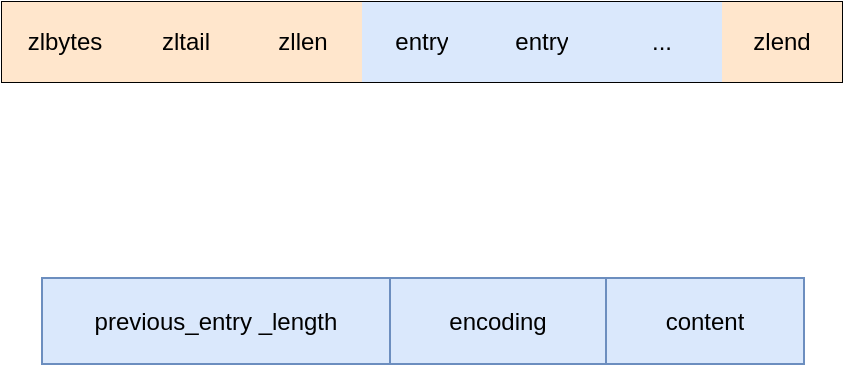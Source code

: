 <mxfile version="15.4.0" type="device"><diagram id="_Os2OOeE7a7N7lWUqL3C" name="Page-1"><mxGraphModel dx="946" dy="623" grid="0" gridSize="10" guides="0" tooltips="1" connect="1" arrows="1" fold="1" page="1" pageScale="1" pageWidth="827" pageHeight="1169" math="0" shadow="0"><root><mxCell id="0"/><mxCell id="1" parent="0"/><mxCell id="vOs9aeOP7bZvGyliyJ-1-1" value="" style="shape=table;html=1;whiteSpace=wrap;startSize=0;container=1;collapsible=0;childLayout=tableLayout;" parent="1" vertex="1"><mxGeometry x="120" y="280" width="420" height="40" as="geometry"/></mxCell><mxCell id="vOs9aeOP7bZvGyliyJ-1-2" value="" style="shape=partialRectangle;html=1;whiteSpace=wrap;collapsible=0;dropTarget=0;pointerEvents=0;fillColor=none;top=0;left=0;bottom=0;right=0;points=[[0,0.5],[1,0.5]];portConstraint=eastwest;" parent="vOs9aeOP7bZvGyliyJ-1-1" vertex="1"><mxGeometry width="420" height="40" as="geometry"/></mxCell><mxCell id="vOs9aeOP7bZvGyliyJ-1-3" value="zlbytes" style="shape=partialRectangle;html=1;whiteSpace=wrap;connectable=0;fillColor=#ffe6cc;top=0;left=0;bottom=0;right=0;overflow=hidden;strokeColor=#d79b00;" parent="vOs9aeOP7bZvGyliyJ-1-2" vertex="1"><mxGeometry width="63" height="40" as="geometry"><mxRectangle width="63" height="40" as="alternateBounds"/></mxGeometry></mxCell><mxCell id="vOs9aeOP7bZvGyliyJ-1-4" value="zltail" style="shape=partialRectangle;html=1;whiteSpace=wrap;connectable=0;fillColor=#ffe6cc;top=0;left=0;bottom=0;right=0;overflow=hidden;strokeColor=#d79b00;" parent="vOs9aeOP7bZvGyliyJ-1-2" vertex="1"><mxGeometry x="63" width="58" height="40" as="geometry"><mxRectangle width="58" height="40" as="alternateBounds"/></mxGeometry></mxCell><mxCell id="vOs9aeOP7bZvGyliyJ-1-5" value="zllen" style="shape=partialRectangle;html=1;whiteSpace=wrap;connectable=0;fillColor=#ffe6cc;top=0;left=0;bottom=0;right=0;overflow=hidden;strokeColor=#d79b00;" parent="vOs9aeOP7bZvGyliyJ-1-2" vertex="1"><mxGeometry x="121" width="59" height="40" as="geometry"><mxRectangle width="59" height="40" as="alternateBounds"/></mxGeometry></mxCell><mxCell id="vOs9aeOP7bZvGyliyJ-1-14" value="entry" style="shape=partialRectangle;html=1;whiteSpace=wrap;connectable=0;fillColor=#dae8fc;top=0;left=0;bottom=0;right=0;overflow=hidden;strokeColor=#6c8ebf;" parent="vOs9aeOP7bZvGyliyJ-1-2" vertex="1"><mxGeometry x="180" width="60" height="40" as="geometry"><mxRectangle width="60" height="40" as="alternateBounds"/></mxGeometry></mxCell><mxCell id="vOs9aeOP7bZvGyliyJ-1-17" value="entry" style="shape=partialRectangle;html=1;whiteSpace=wrap;connectable=0;fillColor=#dae8fc;top=0;left=0;bottom=0;right=0;overflow=hidden;strokeColor=#6c8ebf;" parent="vOs9aeOP7bZvGyliyJ-1-2" vertex="1"><mxGeometry x="240" width="60" height="40" as="geometry"><mxRectangle width="60" height="40" as="alternateBounds"/></mxGeometry></mxCell><mxCell id="vOs9aeOP7bZvGyliyJ-1-20" value="..." style="shape=partialRectangle;html=1;whiteSpace=wrap;connectable=0;fillColor=#dae8fc;top=0;left=0;bottom=0;right=0;overflow=hidden;strokeColor=#6c8ebf;" parent="vOs9aeOP7bZvGyliyJ-1-2" vertex="1"><mxGeometry x="300" width="60" height="40" as="geometry"><mxRectangle width="60" height="40" as="alternateBounds"/></mxGeometry></mxCell><mxCell id="vOs9aeOP7bZvGyliyJ-1-23" value="zlend" style="shape=partialRectangle;html=1;whiteSpace=wrap;connectable=0;fillColor=#ffe6cc;top=0;left=0;bottom=0;right=0;overflow=hidden;strokeColor=#d79b00;" parent="vOs9aeOP7bZvGyliyJ-1-2" vertex="1"><mxGeometry x="360" width="60" height="40" as="geometry"><mxRectangle width="60" height="40" as="alternateBounds"/></mxGeometry></mxCell><mxCell id="vOs9aeOP7bZvGyliyJ-1-37" value="" style="shape=table;html=1;whiteSpace=wrap;startSize=0;container=1;collapsible=0;childLayout=tableLayout;fillColor=#dae8fc;strokeColor=#6c8ebf;" parent="1" vertex="1"><mxGeometry x="140" y="418" width="381" height="43" as="geometry"/></mxCell><mxCell id="vOs9aeOP7bZvGyliyJ-1-38" value="" style="shape=partialRectangle;html=1;whiteSpace=wrap;collapsible=0;dropTarget=0;pointerEvents=0;fillColor=none;top=0;left=0;bottom=0;right=0;points=[[0,0.5],[1,0.5]];portConstraint=eastwest;" parent="vOs9aeOP7bZvGyliyJ-1-37" vertex="1"><mxGeometry width="381" height="43" as="geometry"/></mxCell><mxCell id="vOs9aeOP7bZvGyliyJ-1-39" value="&lt;span style=&quot;text-align: left&quot;&gt;previous_entry _length&lt;/span&gt;" style="shape=partialRectangle;html=1;whiteSpace=wrap;connectable=0;fillColor=none;top=0;left=0;bottom=0;right=0;overflow=hidden;" parent="vOs9aeOP7bZvGyliyJ-1-38" vertex="1"><mxGeometry width="174" height="43" as="geometry"/></mxCell><mxCell id="vOs9aeOP7bZvGyliyJ-1-40" value="encoding" style="shape=partialRectangle;html=1;whiteSpace=wrap;connectable=0;fillColor=none;top=0;left=0;bottom=0;right=0;overflow=hidden;" parent="vOs9aeOP7bZvGyliyJ-1-38" vertex="1"><mxGeometry x="174" width="108" height="43" as="geometry"/></mxCell><mxCell id="vOs9aeOP7bZvGyliyJ-1-41" value="content" style="shape=partialRectangle;html=1;whiteSpace=wrap;connectable=0;fillColor=none;top=0;left=0;bottom=0;right=0;overflow=hidden;" parent="vOs9aeOP7bZvGyliyJ-1-38" vertex="1"><mxGeometry x="282" width="99" height="43" as="geometry"/></mxCell></root></mxGraphModel></diagram></mxfile>